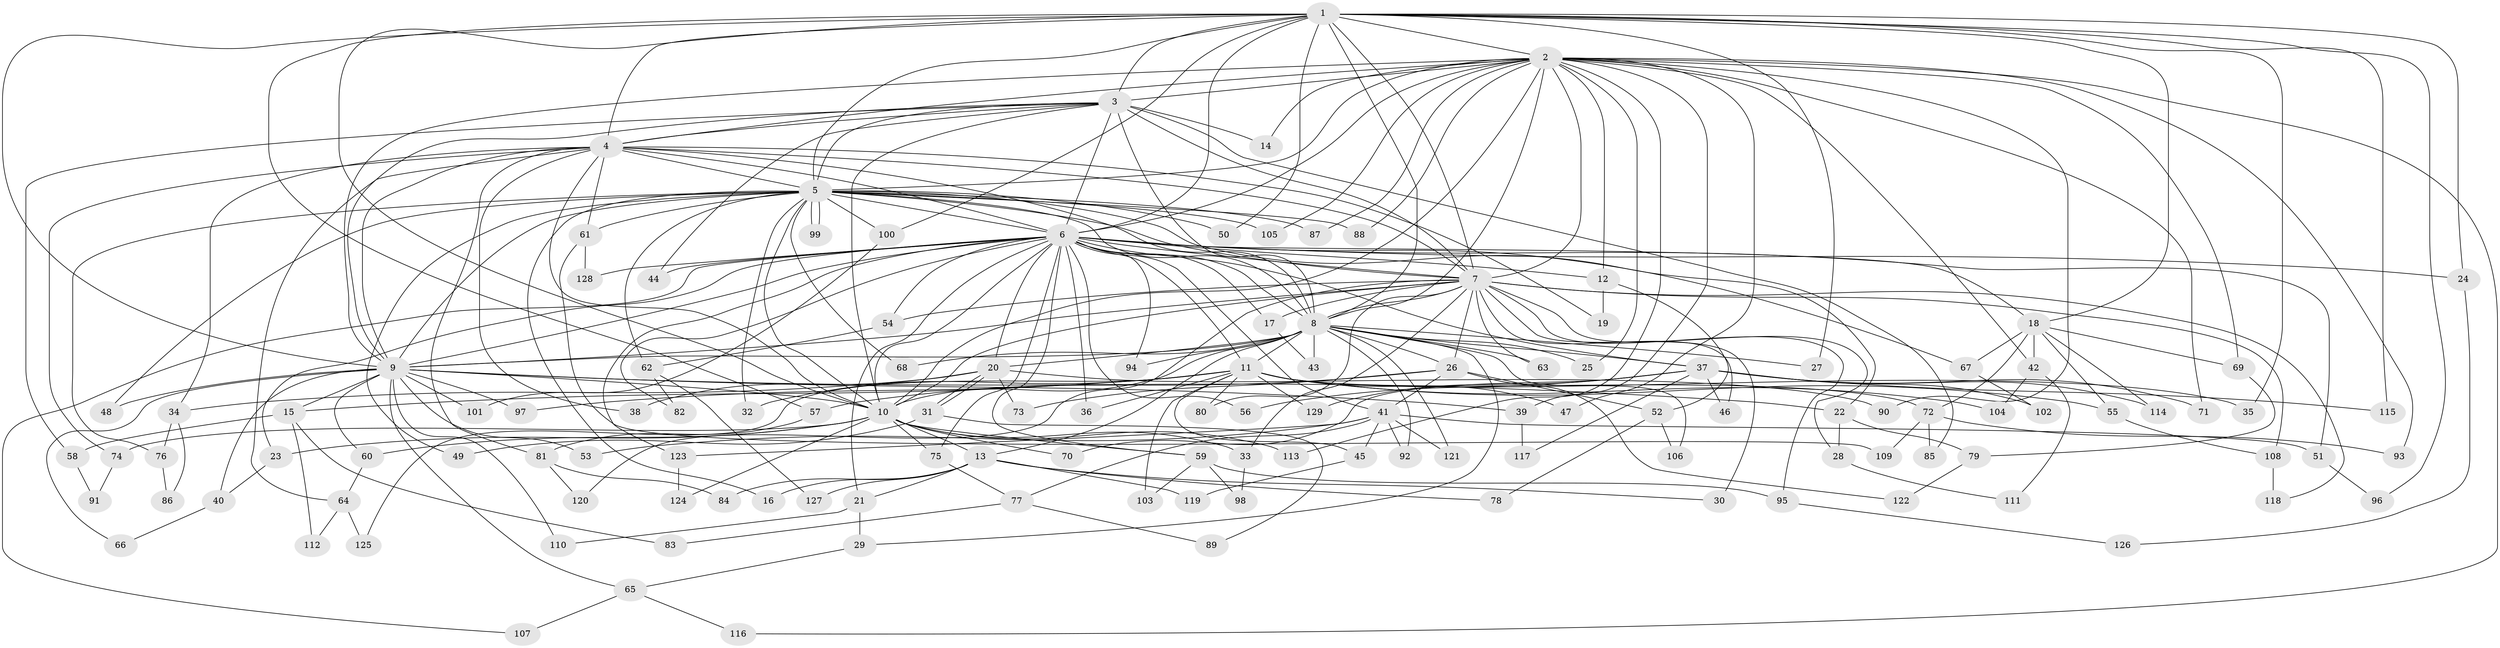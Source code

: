 // Generated by graph-tools (version 1.1) at 2025/25/03/09/25 03:25:46]
// undirected, 129 vertices, 283 edges
graph export_dot {
graph [start="1"]
  node [color=gray90,style=filled];
  1;
  2;
  3;
  4;
  5;
  6;
  7;
  8;
  9;
  10;
  11;
  12;
  13;
  14;
  15;
  16;
  17;
  18;
  19;
  20;
  21;
  22;
  23;
  24;
  25;
  26;
  27;
  28;
  29;
  30;
  31;
  32;
  33;
  34;
  35;
  36;
  37;
  38;
  39;
  40;
  41;
  42;
  43;
  44;
  45;
  46;
  47;
  48;
  49;
  50;
  51;
  52;
  53;
  54;
  55;
  56;
  57;
  58;
  59;
  60;
  61;
  62;
  63;
  64;
  65;
  66;
  67;
  68;
  69;
  70;
  71;
  72;
  73;
  74;
  75;
  76;
  77;
  78;
  79;
  80;
  81;
  82;
  83;
  84;
  85;
  86;
  87;
  88;
  89;
  90;
  91;
  92;
  93;
  94;
  95;
  96;
  97;
  98;
  99;
  100;
  101;
  102;
  103;
  104;
  105;
  106;
  107;
  108;
  109;
  110;
  111;
  112;
  113;
  114;
  115;
  116;
  117;
  118;
  119;
  120;
  121;
  122;
  123;
  124;
  125;
  126;
  127;
  128;
  129;
  1 -- 2;
  1 -- 3;
  1 -- 4;
  1 -- 5;
  1 -- 6;
  1 -- 7;
  1 -- 8;
  1 -- 9;
  1 -- 10;
  1 -- 18;
  1 -- 24;
  1 -- 27;
  1 -- 35;
  1 -- 50;
  1 -- 57;
  1 -- 96;
  1 -- 100;
  1 -- 115;
  2 -- 3;
  2 -- 4;
  2 -- 5;
  2 -- 6;
  2 -- 7;
  2 -- 8;
  2 -- 9;
  2 -- 10;
  2 -- 12;
  2 -- 14;
  2 -- 25;
  2 -- 39;
  2 -- 42;
  2 -- 47;
  2 -- 69;
  2 -- 71;
  2 -- 87;
  2 -- 88;
  2 -- 90;
  2 -- 93;
  2 -- 105;
  2 -- 113;
  2 -- 116;
  3 -- 4;
  3 -- 5;
  3 -- 6;
  3 -- 7;
  3 -- 8;
  3 -- 9;
  3 -- 10;
  3 -- 14;
  3 -- 44;
  3 -- 58;
  3 -- 85;
  4 -- 5;
  4 -- 6;
  4 -- 7;
  4 -- 8;
  4 -- 9;
  4 -- 10;
  4 -- 19;
  4 -- 34;
  4 -- 38;
  4 -- 61;
  4 -- 64;
  4 -- 74;
  4 -- 81;
  5 -- 6;
  5 -- 7;
  5 -- 8;
  5 -- 9;
  5 -- 10;
  5 -- 16;
  5 -- 22;
  5 -- 32;
  5 -- 48;
  5 -- 49;
  5 -- 50;
  5 -- 61;
  5 -- 62;
  5 -- 68;
  5 -- 76;
  5 -- 87;
  5 -- 88;
  5 -- 99;
  5 -- 99;
  5 -- 100;
  5 -- 105;
  6 -- 7;
  6 -- 8;
  6 -- 9;
  6 -- 10;
  6 -- 11;
  6 -- 12;
  6 -- 17;
  6 -- 18;
  6 -- 20;
  6 -- 21;
  6 -- 23;
  6 -- 24;
  6 -- 36;
  6 -- 37;
  6 -- 41;
  6 -- 44;
  6 -- 51;
  6 -- 54;
  6 -- 56;
  6 -- 59;
  6 -- 67;
  6 -- 75;
  6 -- 82;
  6 -- 94;
  6 -- 107;
  6 -- 123;
  6 -- 128;
  7 -- 8;
  7 -- 9;
  7 -- 10;
  7 -- 17;
  7 -- 26;
  7 -- 28;
  7 -- 30;
  7 -- 33;
  7 -- 46;
  7 -- 54;
  7 -- 63;
  7 -- 80;
  7 -- 95;
  7 -- 108;
  7 -- 118;
  7 -- 120;
  8 -- 9;
  8 -- 10;
  8 -- 11;
  8 -- 13;
  8 -- 20;
  8 -- 25;
  8 -- 26;
  8 -- 27;
  8 -- 29;
  8 -- 37;
  8 -- 43;
  8 -- 63;
  8 -- 68;
  8 -- 92;
  8 -- 94;
  8 -- 106;
  8 -- 121;
  9 -- 10;
  9 -- 15;
  9 -- 22;
  9 -- 39;
  9 -- 40;
  9 -- 48;
  9 -- 53;
  9 -- 60;
  9 -- 65;
  9 -- 66;
  9 -- 97;
  9 -- 101;
  9 -- 110;
  10 -- 13;
  10 -- 23;
  10 -- 33;
  10 -- 59;
  10 -- 60;
  10 -- 70;
  10 -- 74;
  10 -- 75;
  10 -- 113;
  10 -- 124;
  11 -- 15;
  11 -- 32;
  11 -- 35;
  11 -- 36;
  11 -- 45;
  11 -- 47;
  11 -- 55;
  11 -- 72;
  11 -- 80;
  11 -- 97;
  11 -- 103;
  11 -- 104;
  11 -- 125;
  11 -- 129;
  12 -- 19;
  12 -- 52;
  13 -- 16;
  13 -- 21;
  13 -- 30;
  13 -- 78;
  13 -- 84;
  13 -- 119;
  13 -- 127;
  15 -- 58;
  15 -- 83;
  15 -- 112;
  17 -- 43;
  18 -- 42;
  18 -- 55;
  18 -- 67;
  18 -- 69;
  18 -- 72;
  18 -- 114;
  20 -- 31;
  20 -- 31;
  20 -- 34;
  20 -- 38;
  20 -- 73;
  20 -- 90;
  21 -- 29;
  21 -- 110;
  22 -- 28;
  22 -- 79;
  23 -- 40;
  24 -- 126;
  26 -- 41;
  26 -- 52;
  26 -- 57;
  26 -- 73;
  26 -- 122;
  28 -- 111;
  29 -- 65;
  31 -- 49;
  31 -- 89;
  33 -- 98;
  34 -- 76;
  34 -- 86;
  37 -- 46;
  37 -- 56;
  37 -- 70;
  37 -- 71;
  37 -- 102;
  37 -- 114;
  37 -- 115;
  37 -- 117;
  37 -- 129;
  39 -- 117;
  40 -- 66;
  41 -- 45;
  41 -- 51;
  41 -- 53;
  41 -- 77;
  41 -- 92;
  41 -- 121;
  41 -- 123;
  42 -- 104;
  42 -- 111;
  45 -- 119;
  51 -- 96;
  52 -- 78;
  52 -- 106;
  54 -- 62;
  55 -- 108;
  57 -- 81;
  58 -- 91;
  59 -- 95;
  59 -- 98;
  59 -- 103;
  60 -- 64;
  61 -- 109;
  61 -- 128;
  62 -- 82;
  62 -- 127;
  64 -- 112;
  64 -- 125;
  65 -- 107;
  65 -- 116;
  67 -- 102;
  69 -- 79;
  72 -- 85;
  72 -- 93;
  72 -- 109;
  74 -- 91;
  75 -- 77;
  76 -- 86;
  77 -- 83;
  77 -- 89;
  79 -- 122;
  81 -- 84;
  81 -- 120;
  95 -- 126;
  100 -- 101;
  108 -- 118;
  123 -- 124;
}
